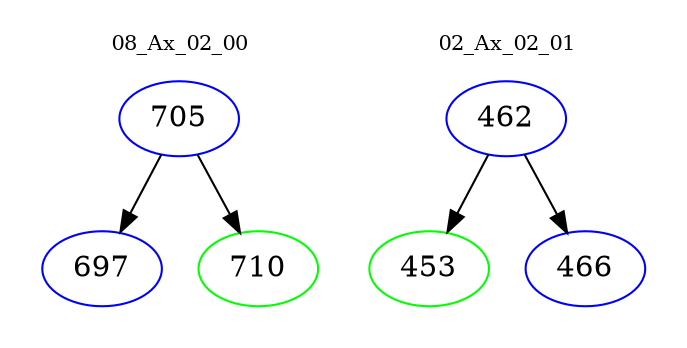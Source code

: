 digraph{
subgraph cluster_0 {
color = white
label = "08_Ax_02_00";
fontsize=10;
T0_705 [label="705", color="blue"]
T0_705 -> T0_697 [color="black"]
T0_697 [label="697", color="blue"]
T0_705 -> T0_710 [color="black"]
T0_710 [label="710", color="green"]
}
subgraph cluster_1 {
color = white
label = "02_Ax_02_01";
fontsize=10;
T1_462 [label="462", color="blue"]
T1_462 -> T1_453 [color="black"]
T1_453 [label="453", color="green"]
T1_462 -> T1_466 [color="black"]
T1_466 [label="466", color="blue"]
}
}
